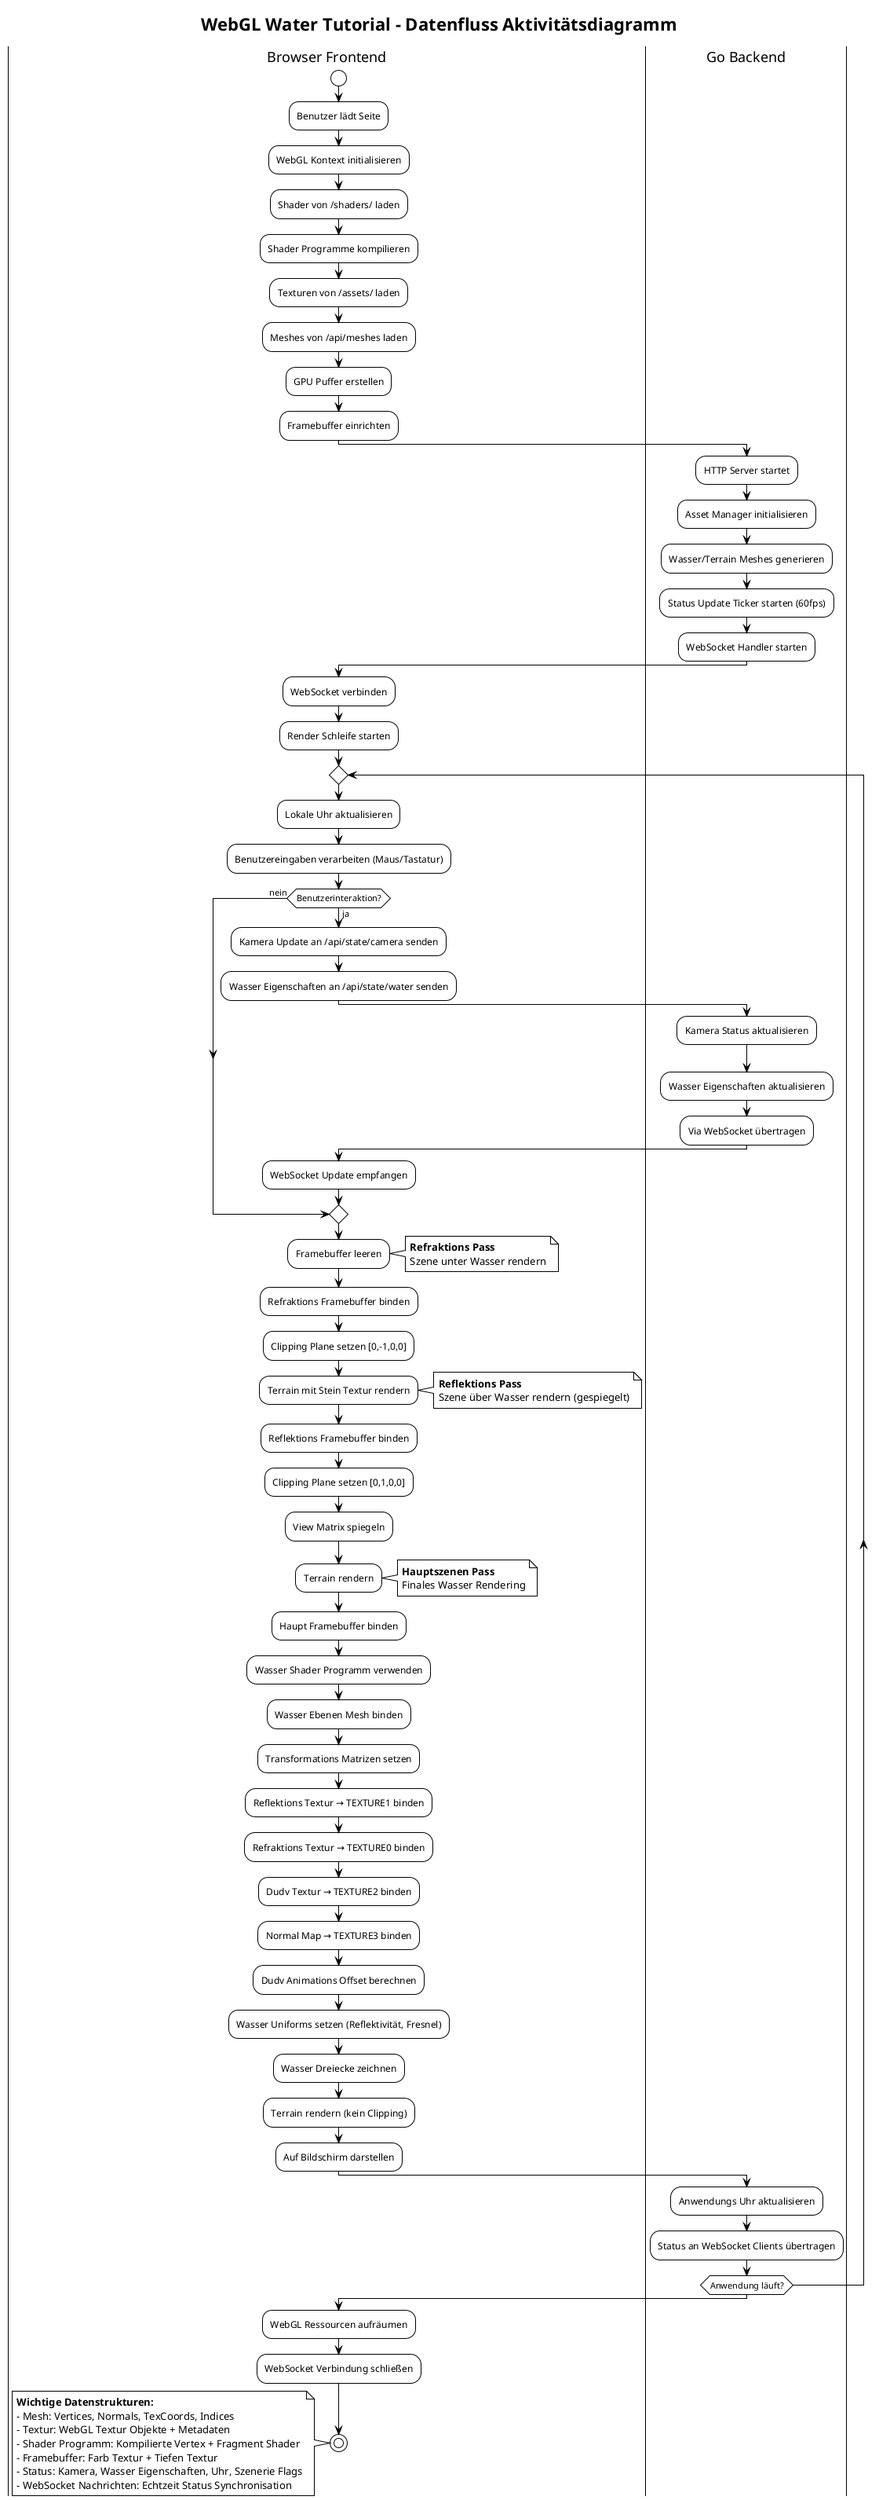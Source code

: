 @startuml WebGL Water Data Flow (Deutsch)
!theme plain
skinparam backgroundColor #FFFFFF
skinparam defaultFontColor #000000

title WebGL Water Tutorial - Datenfluss Aktivitätsdiagramm

|Browser Frontend|
start
:Benutzer lädt Seite;
:WebGL Kontext initialisieren;
:Shader von /shaders/ laden;
:Shader Programme kompilieren;
:Texturen von /assets/ laden;
:Meshes von /api/meshes laden;
:GPU Puffer erstellen;
:Framebuffer einrichten;

|Go Backend|
:HTTP Server startet;
:Asset Manager initialisieren;
:Wasser/Terrain Meshes generieren;
:Status Update Ticker starten (60fps);
:WebSocket Handler starten;

|Browser Frontend|
:WebSocket verbinden;
:Render Schleife starten;

repeat
  |Browser Frontend|
  :Lokale Uhr aktualisieren;
  :Benutzereingaben verarbeiten (Maus/Tastatur);

  if (Benutzerinteraktion?) then (ja)
    :Kamera Update an /api/state/camera senden;
    :Wasser Eigenschaften an /api/state/water senden;
    |Go Backend|
    :Kamera Status aktualisieren;
    :Wasser Eigenschaften aktualisieren;
    :Via WebSocket übertragen;
    |Browser Frontend|
    :WebSocket Update empfangen;
  else (nein)
  endif

  :Framebuffer leeren;

  note right
    **Refraktions Pass**
    Szene unter Wasser rendern
  end note
  :Refraktions Framebuffer binden;
  :Clipping Plane setzen [0,-1,0,0];
  :Terrain mit Stein Textur rendern;

  note right
    **Reflektions Pass**
    Szene über Wasser rendern (gespiegelt)
  end note
  :Reflektions Framebuffer binden;
  :Clipping Plane setzen [0,1,0,0];
  :View Matrix spiegeln;
  :Terrain rendern;

  note right
    **Hauptszenen Pass**
    Finales Wasser Rendering
  end note
  :Haupt Framebuffer binden;
  :Wasser Shader Programm verwenden;
  :Wasser Ebenen Mesh binden;
  :Transformations Matrizen setzen;
  :Reflektions Textur → TEXTURE1 binden;
  :Refraktions Textur → TEXTURE0 binden;
  :Dudv Textur → TEXTURE2 binden;
  :Normal Map → TEXTURE3 binden;
  :Dudv Animations Offset berechnen;
  :Wasser Uniforms setzen (Reflektivität, Fresnel);
  :Wasser Dreiecke zeichnen;
  :Terrain rendern (kein Clipping);
  :Auf Bildschirm darstellen;

  |Go Backend|
  :Anwendungs Uhr aktualisieren;
  :Status an WebSocket Clients übertragen;

repeat while (Anwendung läuft?)

|Browser Frontend|
:WebGL Ressourcen aufräumen;
:WebSocket Verbindung schließen;
stop

note left
  **Wichtige Datenstrukturen:**
  - Mesh: Vertices, Normals, TexCoords, Indices
  - Textur: WebGL Textur Objekte + Metadaten
  - Shader Programm: Kompilierte Vertex + Fragment Shader
  - Framebuffer: Farb Textur + Tiefen Textur
  - Status: Kamera, Wasser Eigenschaften, Uhr, Szenerie Flags
  - WebSocket Nachrichten: Echtzeit Status Synchronisation
end note

@enduml
